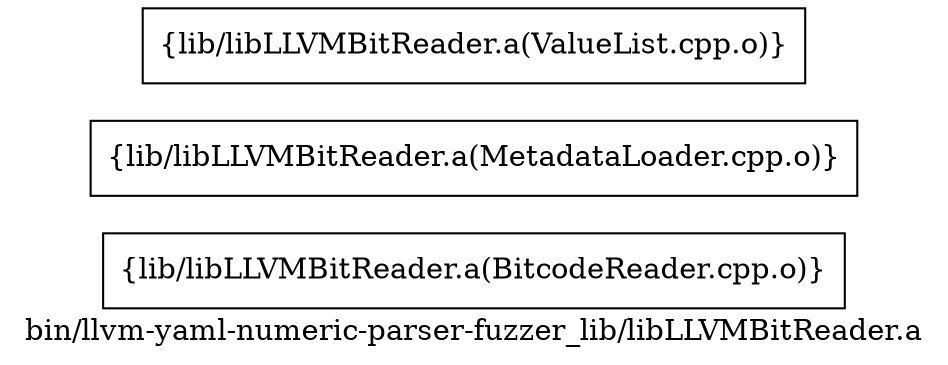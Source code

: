 digraph "bin/llvm-yaml-numeric-parser-fuzzer_lib/libLLVMBitReader.a" {
	label="bin/llvm-yaml-numeric-parser-fuzzer_lib/libLLVMBitReader.a";
	rankdir=LR;

	Node0x55a6f84f73b8 [shape=record,shape=box,group=0,label="{lib/libLLVMBitReader.a(BitcodeReader.cpp.o)}"];
	Node0x55a6f84fa838 [shape=record,shape=box,group=0,label="{lib/libLLVMBitReader.a(MetadataLoader.cpp.o)}"];
	Node0x55a6f84fa018 [shape=record,shape=box,group=0,label="{lib/libLLVMBitReader.a(ValueList.cpp.o)}"];
}
